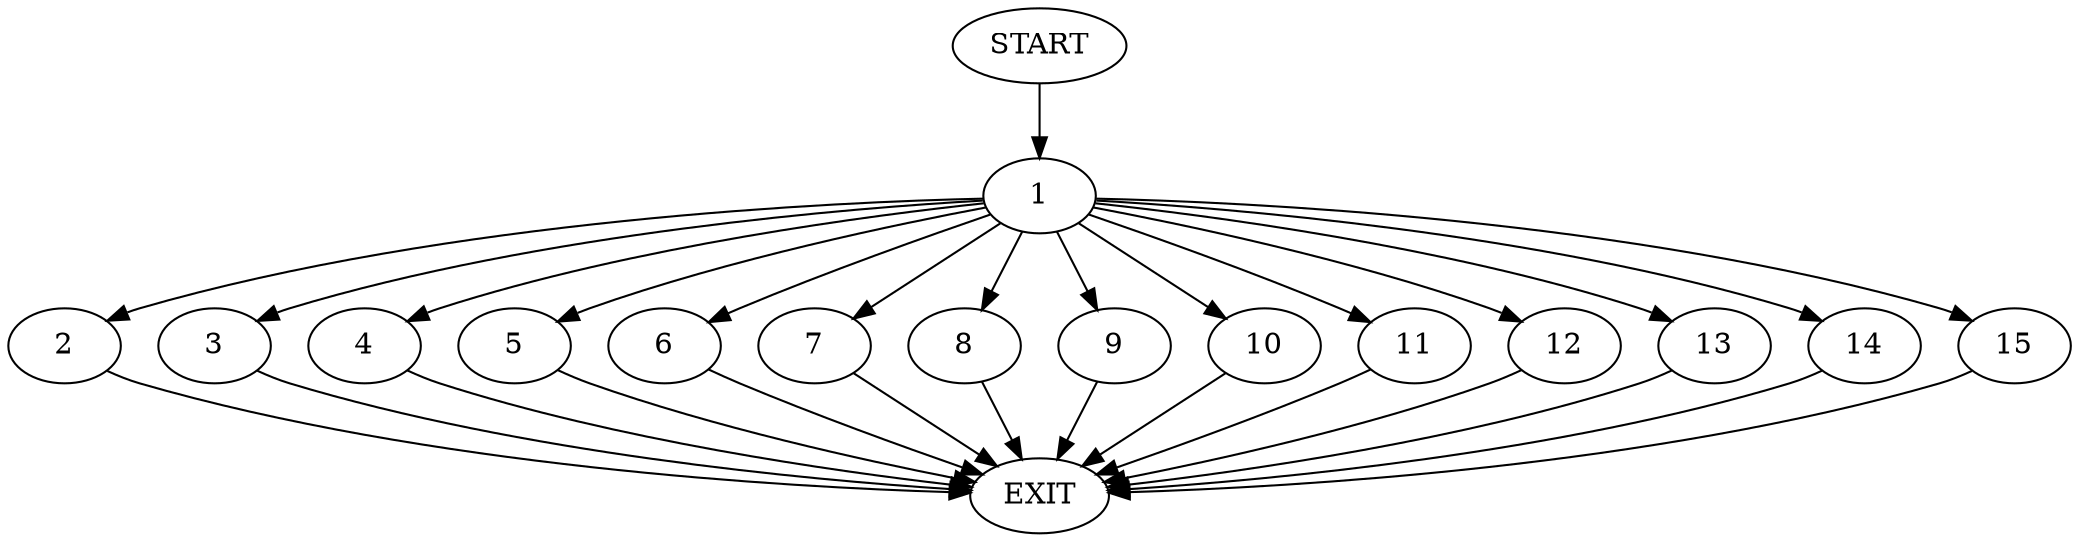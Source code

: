 digraph {
0 [label="START"]
16 [label="EXIT"]
0 -> 1
1 -> 2
1 -> 3
1 -> 4
1 -> 5
1 -> 6
1 -> 7
1 -> 8
1 -> 9
1 -> 10
1 -> 11
1 -> 12
1 -> 13
1 -> 14
1 -> 15
5 -> 16
3 -> 16
15 -> 16
2 -> 16
6 -> 16
4 -> 16
8 -> 16
12 -> 16
10 -> 16
7 -> 16
9 -> 16
13 -> 16
14 -> 16
11 -> 16
}

